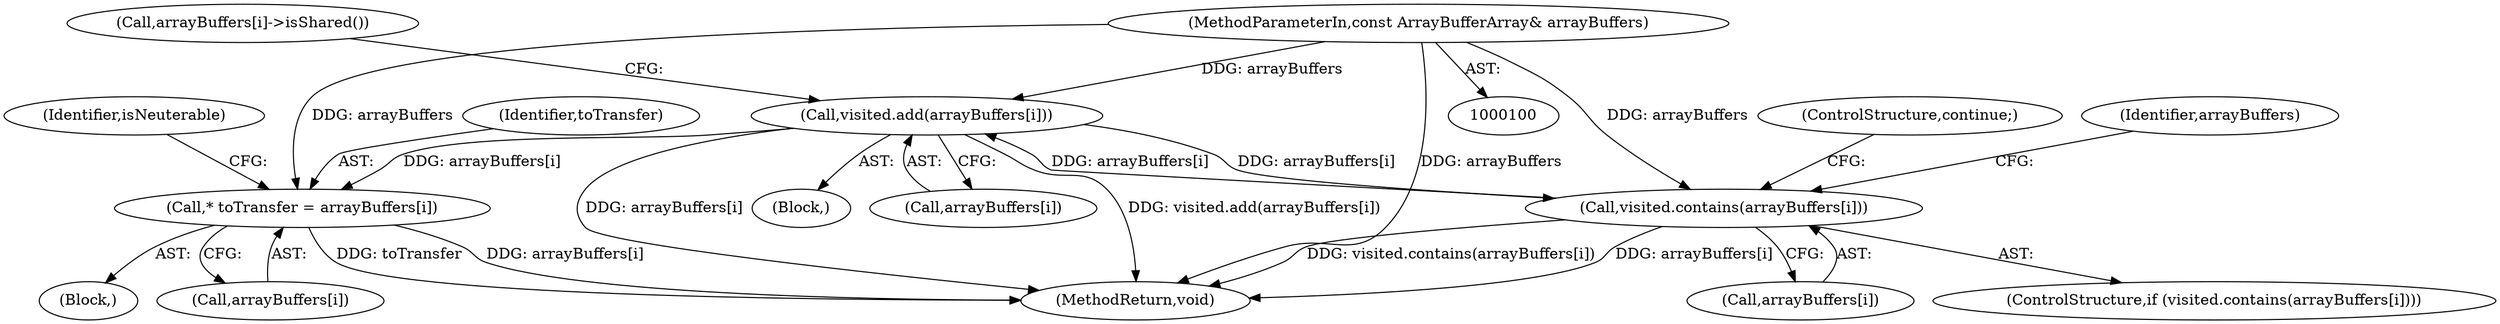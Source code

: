 digraph "0_Chrome_2400ef7b592c31c9883fd1cd60bdea0622e69db3@pointer" {
"1000218" [label="(Call,* toTransfer = arrayBuffers[i])"];
"1000162" [label="(Call,visited.add(arrayBuffers[i]))"];
"1000157" [label="(Call,visited.contains(arrayBuffers[i]))"];
"1000102" [label="(MethodParameterIn,const ArrayBufferArray& arrayBuffers)"];
"1000155" [label="(Block,)"];
"1000225" [label="(Identifier,isNeuterable)"];
"1000157" [label="(Call,visited.contains(arrayBuffers[i]))"];
"1000218" [label="(Call,* toTransfer = arrayBuffers[i])"];
"1000265" [label="(MethodReturn,void)"];
"1000189" [label="(Block,)"];
"1000162" [label="(Call,visited.add(arrayBuffers[i]))"];
"1000220" [label="(Call,arrayBuffers[i])"];
"1000219" [label="(Identifier,toTransfer)"];
"1000163" [label="(Call,arrayBuffers[i])"];
"1000156" [label="(ControlStructure,if (visited.contains(arrayBuffers[i])))"];
"1000102" [label="(MethodParameterIn,const ArrayBufferArray& arrayBuffers)"];
"1000158" [label="(Call,arrayBuffers[i])"];
"1000161" [label="(ControlStructure,continue;)"];
"1000164" [label="(Identifier,arrayBuffers)"];
"1000167" [label="(Call,arrayBuffers[i]->isShared())"];
"1000218" -> "1000189"  [label="AST: "];
"1000218" -> "1000220"  [label="CFG: "];
"1000219" -> "1000218"  [label="AST: "];
"1000220" -> "1000218"  [label="AST: "];
"1000225" -> "1000218"  [label="CFG: "];
"1000218" -> "1000265"  [label="DDG: toTransfer"];
"1000218" -> "1000265"  [label="DDG: arrayBuffers[i]"];
"1000162" -> "1000218"  [label="DDG: arrayBuffers[i]"];
"1000102" -> "1000218"  [label="DDG: arrayBuffers"];
"1000162" -> "1000155"  [label="AST: "];
"1000162" -> "1000163"  [label="CFG: "];
"1000163" -> "1000162"  [label="AST: "];
"1000167" -> "1000162"  [label="CFG: "];
"1000162" -> "1000265"  [label="DDG: arrayBuffers[i]"];
"1000162" -> "1000265"  [label="DDG: visited.add(arrayBuffers[i])"];
"1000162" -> "1000157"  [label="DDG: arrayBuffers[i]"];
"1000157" -> "1000162"  [label="DDG: arrayBuffers[i]"];
"1000102" -> "1000162"  [label="DDG: arrayBuffers"];
"1000157" -> "1000156"  [label="AST: "];
"1000157" -> "1000158"  [label="CFG: "];
"1000158" -> "1000157"  [label="AST: "];
"1000161" -> "1000157"  [label="CFG: "];
"1000164" -> "1000157"  [label="CFG: "];
"1000157" -> "1000265"  [label="DDG: visited.contains(arrayBuffers[i])"];
"1000157" -> "1000265"  [label="DDG: arrayBuffers[i]"];
"1000102" -> "1000157"  [label="DDG: arrayBuffers"];
"1000102" -> "1000100"  [label="AST: "];
"1000102" -> "1000265"  [label="DDG: arrayBuffers"];
}
